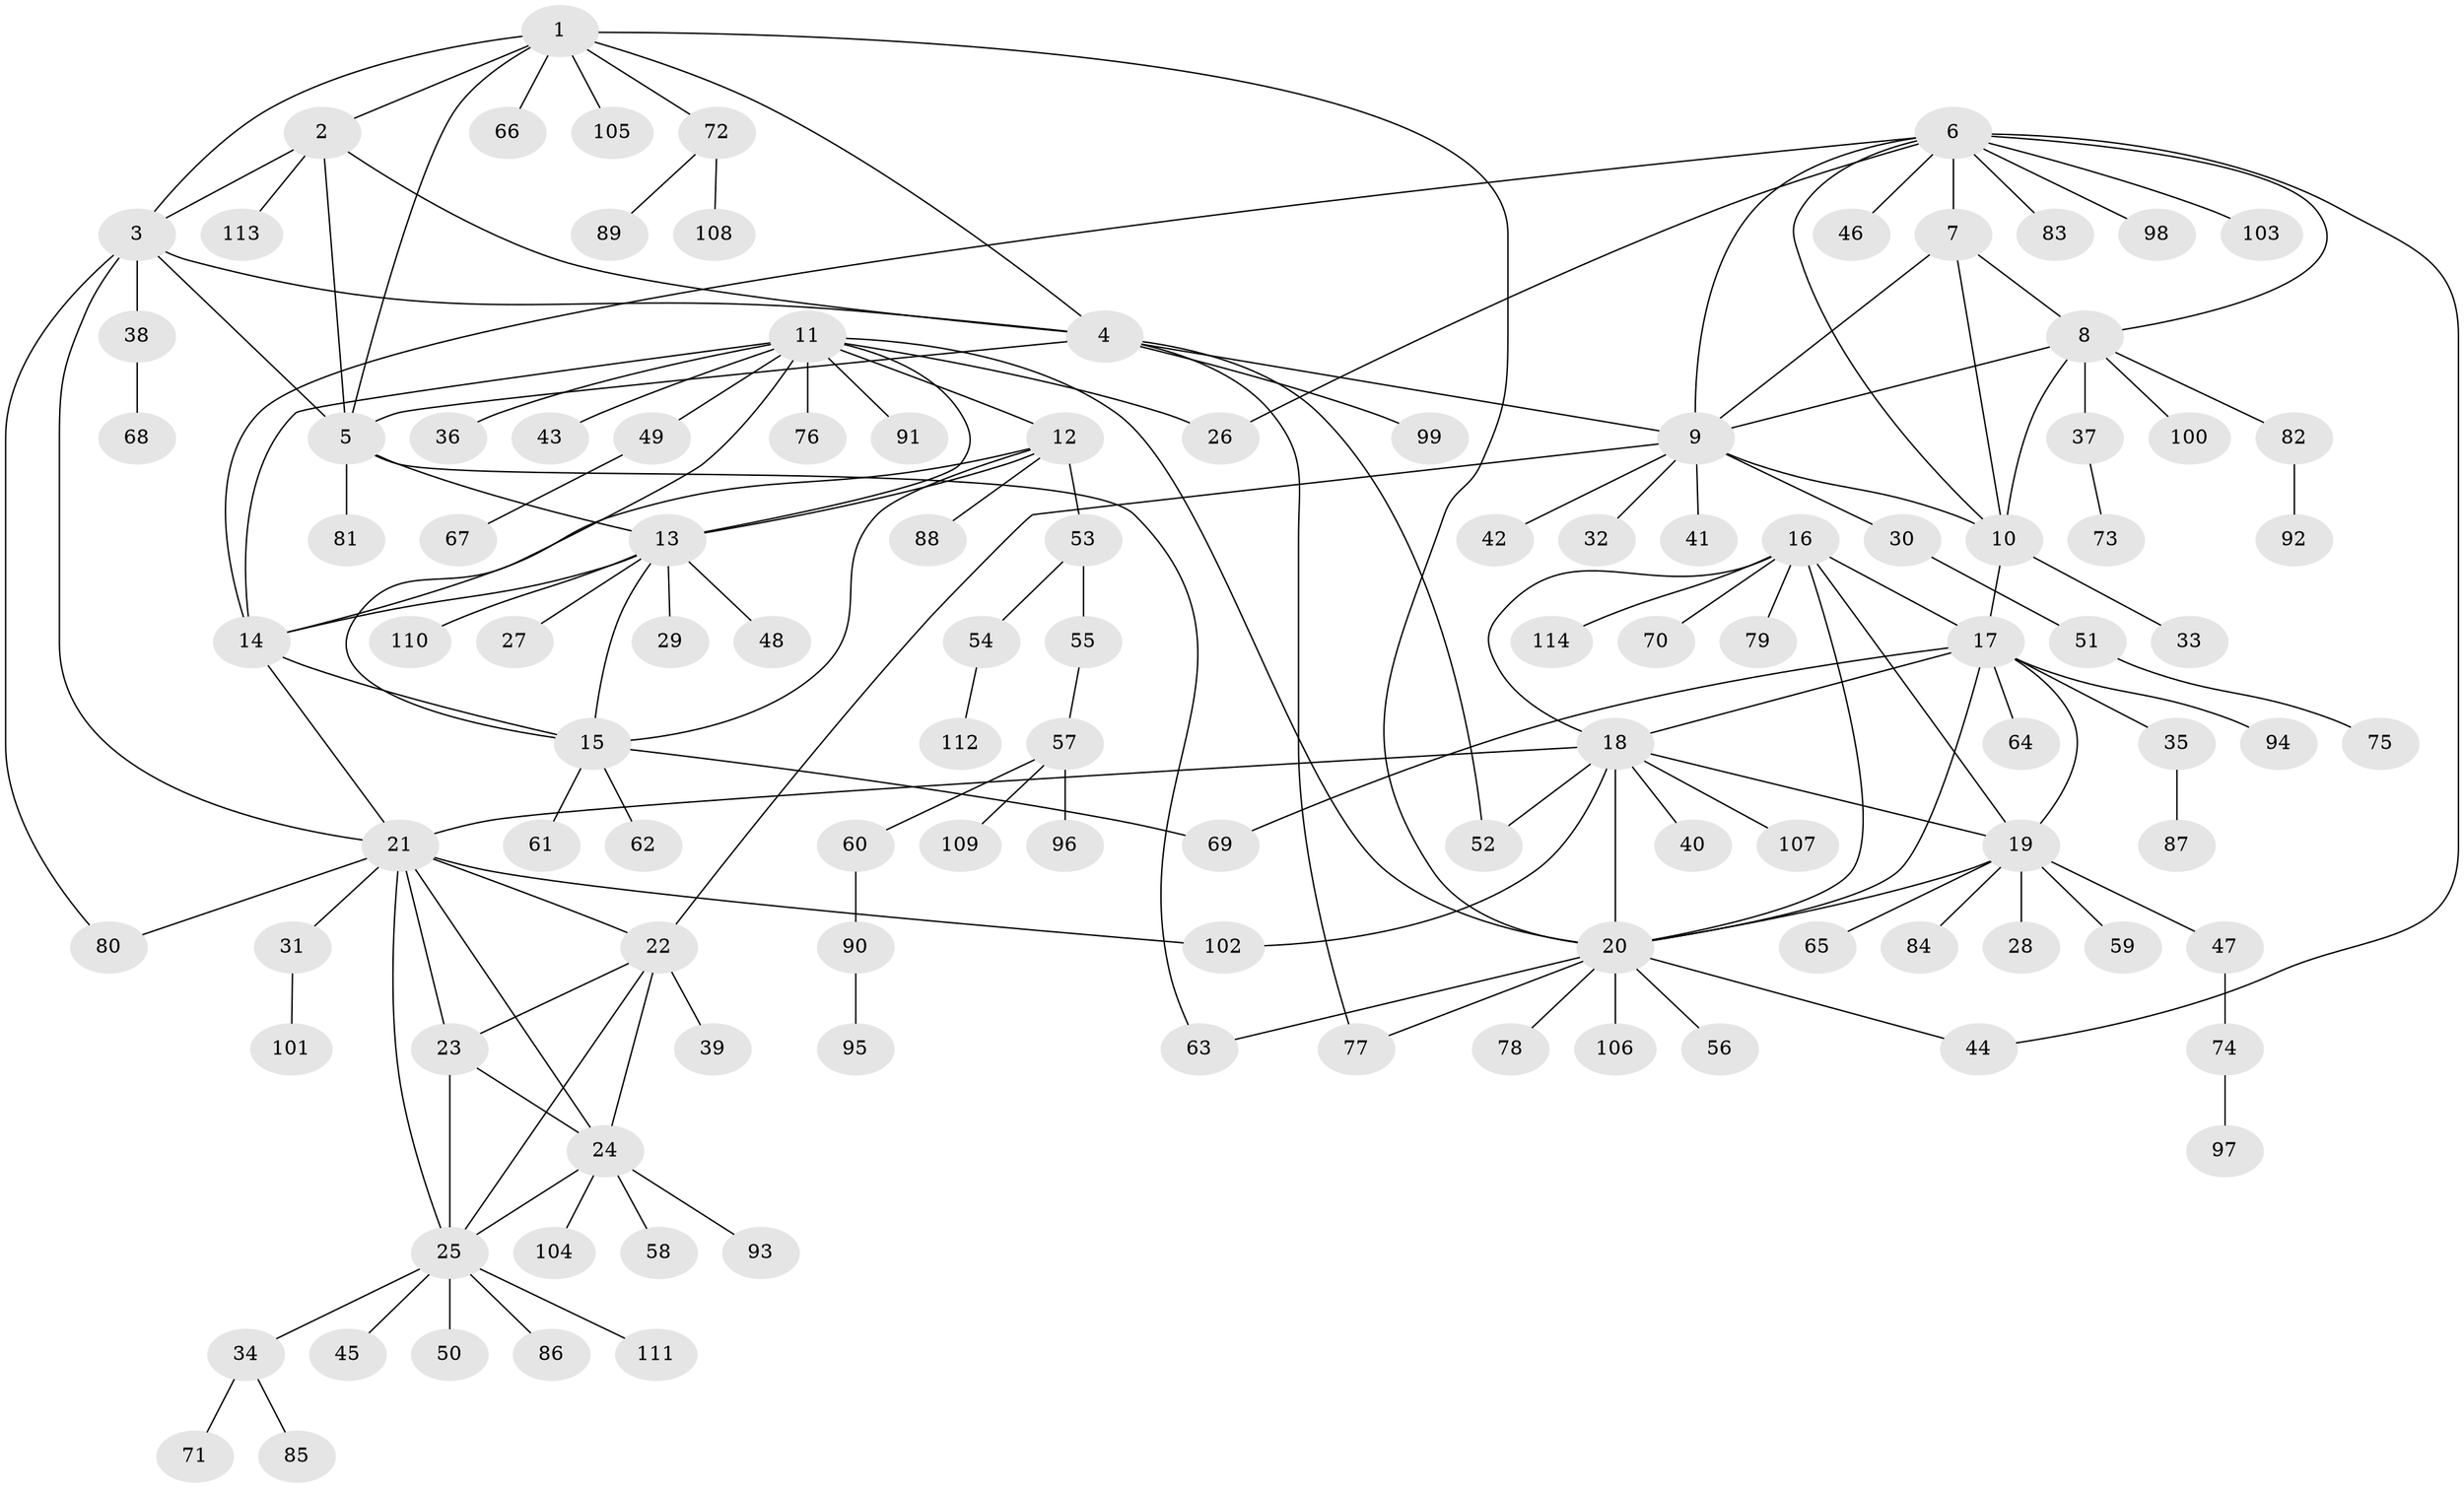 // Generated by graph-tools (version 1.1) at 2025/11/02/27/25 16:11:37]
// undirected, 114 vertices, 157 edges
graph export_dot {
graph [start="1"]
  node [color=gray90,style=filled];
  1;
  2;
  3;
  4;
  5;
  6;
  7;
  8;
  9;
  10;
  11;
  12;
  13;
  14;
  15;
  16;
  17;
  18;
  19;
  20;
  21;
  22;
  23;
  24;
  25;
  26;
  27;
  28;
  29;
  30;
  31;
  32;
  33;
  34;
  35;
  36;
  37;
  38;
  39;
  40;
  41;
  42;
  43;
  44;
  45;
  46;
  47;
  48;
  49;
  50;
  51;
  52;
  53;
  54;
  55;
  56;
  57;
  58;
  59;
  60;
  61;
  62;
  63;
  64;
  65;
  66;
  67;
  68;
  69;
  70;
  71;
  72;
  73;
  74;
  75;
  76;
  77;
  78;
  79;
  80;
  81;
  82;
  83;
  84;
  85;
  86;
  87;
  88;
  89;
  90;
  91;
  92;
  93;
  94;
  95;
  96;
  97;
  98;
  99;
  100;
  101;
  102;
  103;
  104;
  105;
  106;
  107;
  108;
  109;
  110;
  111;
  112;
  113;
  114;
  1 -- 2;
  1 -- 3;
  1 -- 4;
  1 -- 5;
  1 -- 20;
  1 -- 66;
  1 -- 72;
  1 -- 105;
  2 -- 3;
  2 -- 4;
  2 -- 5;
  2 -- 113;
  3 -- 4;
  3 -- 5;
  3 -- 21;
  3 -- 38;
  3 -- 80;
  4 -- 5;
  4 -- 9;
  4 -- 52;
  4 -- 77;
  4 -- 99;
  5 -- 13;
  5 -- 63;
  5 -- 81;
  6 -- 7;
  6 -- 8;
  6 -- 9;
  6 -- 10;
  6 -- 14;
  6 -- 26;
  6 -- 44;
  6 -- 46;
  6 -- 83;
  6 -- 98;
  6 -- 103;
  7 -- 8;
  7 -- 9;
  7 -- 10;
  8 -- 9;
  8 -- 10;
  8 -- 37;
  8 -- 82;
  8 -- 100;
  9 -- 10;
  9 -- 22;
  9 -- 30;
  9 -- 32;
  9 -- 41;
  9 -- 42;
  10 -- 17;
  10 -- 33;
  11 -- 12;
  11 -- 13;
  11 -- 14;
  11 -- 15;
  11 -- 20;
  11 -- 26;
  11 -- 36;
  11 -- 43;
  11 -- 49;
  11 -- 76;
  11 -- 91;
  12 -- 13;
  12 -- 14;
  12 -- 15;
  12 -- 53;
  12 -- 88;
  13 -- 14;
  13 -- 15;
  13 -- 27;
  13 -- 29;
  13 -- 48;
  13 -- 110;
  14 -- 15;
  14 -- 21;
  15 -- 61;
  15 -- 62;
  15 -- 69;
  16 -- 17;
  16 -- 18;
  16 -- 19;
  16 -- 20;
  16 -- 70;
  16 -- 79;
  16 -- 114;
  17 -- 18;
  17 -- 19;
  17 -- 20;
  17 -- 35;
  17 -- 64;
  17 -- 69;
  17 -- 94;
  18 -- 19;
  18 -- 20;
  18 -- 21;
  18 -- 40;
  18 -- 52;
  18 -- 102;
  18 -- 107;
  19 -- 20;
  19 -- 28;
  19 -- 47;
  19 -- 59;
  19 -- 65;
  19 -- 84;
  20 -- 44;
  20 -- 56;
  20 -- 63;
  20 -- 77;
  20 -- 78;
  20 -- 106;
  21 -- 22;
  21 -- 23;
  21 -- 24;
  21 -- 25;
  21 -- 31;
  21 -- 80;
  21 -- 102;
  22 -- 23;
  22 -- 24;
  22 -- 25;
  22 -- 39;
  23 -- 24;
  23 -- 25;
  24 -- 25;
  24 -- 58;
  24 -- 93;
  24 -- 104;
  25 -- 34;
  25 -- 45;
  25 -- 50;
  25 -- 86;
  25 -- 111;
  30 -- 51;
  31 -- 101;
  34 -- 71;
  34 -- 85;
  35 -- 87;
  37 -- 73;
  38 -- 68;
  47 -- 74;
  49 -- 67;
  51 -- 75;
  53 -- 54;
  53 -- 55;
  54 -- 112;
  55 -- 57;
  57 -- 60;
  57 -- 96;
  57 -- 109;
  60 -- 90;
  72 -- 89;
  72 -- 108;
  74 -- 97;
  82 -- 92;
  90 -- 95;
}
